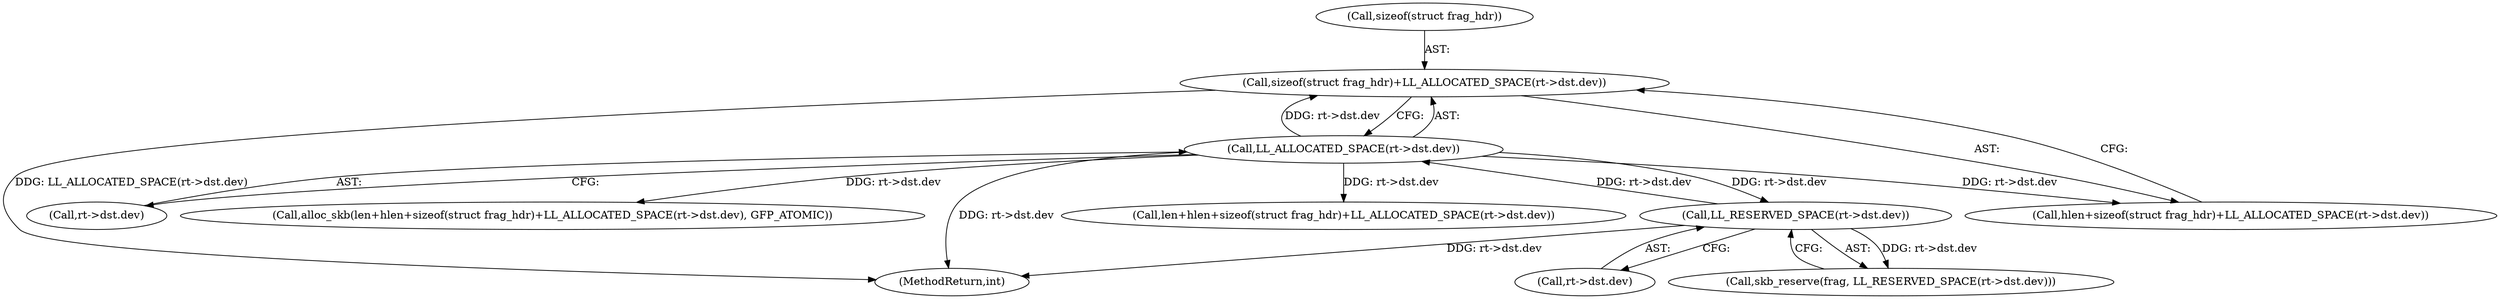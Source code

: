 digraph "0_linux_87c48fa3b4630905f98268dde838ee43626a060c_1@API" {
"1000686" [label="(Call,sizeof(struct frag_hdr)+LL_ALLOCATED_SPACE(rt->dst.dev))"];
"1000689" [label="(Call,LL_ALLOCATED_SPACE(rt->dst.dev))"];
"1000714" [label="(Call,LL_RESERVED_SPACE(rt->dst.dev))"];
"1000714" [label="(Call,LL_RESERVED_SPACE(rt->dst.dev))"];
"1000715" [label="(Call,rt->dst.dev)"];
"1000712" [label="(Call,skb_reserve(frag, LL_RESERVED_SPACE(rt->dst.dev)))"];
"1000870" [label="(MethodReturn,int)"];
"1000689" [label="(Call,LL_ALLOCATED_SPACE(rt->dst.dev))"];
"1000682" [label="(Call,len+hlen+sizeof(struct frag_hdr)+LL_ALLOCATED_SPACE(rt->dst.dev))"];
"1000690" [label="(Call,rt->dst.dev)"];
"1000681" [label="(Call,alloc_skb(len+hlen+sizeof(struct frag_hdr)+LL_ALLOCATED_SPACE(rt->dst.dev), GFP_ATOMIC))"];
"1000686" [label="(Call,sizeof(struct frag_hdr)+LL_ALLOCATED_SPACE(rt->dst.dev))"];
"1000687" [label="(Call,sizeof(struct frag_hdr))"];
"1000684" [label="(Call,hlen+sizeof(struct frag_hdr)+LL_ALLOCATED_SPACE(rt->dst.dev))"];
"1000686" -> "1000684"  [label="AST: "];
"1000686" -> "1000689"  [label="CFG: "];
"1000687" -> "1000686"  [label="AST: "];
"1000689" -> "1000686"  [label="AST: "];
"1000684" -> "1000686"  [label="CFG: "];
"1000686" -> "1000870"  [label="DDG: LL_ALLOCATED_SPACE(rt->dst.dev)"];
"1000689" -> "1000686"  [label="DDG: rt->dst.dev"];
"1000689" -> "1000690"  [label="CFG: "];
"1000690" -> "1000689"  [label="AST: "];
"1000689" -> "1000870"  [label="DDG: rt->dst.dev"];
"1000689" -> "1000681"  [label="DDG: rt->dst.dev"];
"1000689" -> "1000682"  [label="DDG: rt->dst.dev"];
"1000689" -> "1000684"  [label="DDG: rt->dst.dev"];
"1000714" -> "1000689"  [label="DDG: rt->dst.dev"];
"1000689" -> "1000714"  [label="DDG: rt->dst.dev"];
"1000714" -> "1000712"  [label="AST: "];
"1000714" -> "1000715"  [label="CFG: "];
"1000715" -> "1000714"  [label="AST: "];
"1000712" -> "1000714"  [label="CFG: "];
"1000714" -> "1000870"  [label="DDG: rt->dst.dev"];
"1000714" -> "1000712"  [label="DDG: rt->dst.dev"];
}

